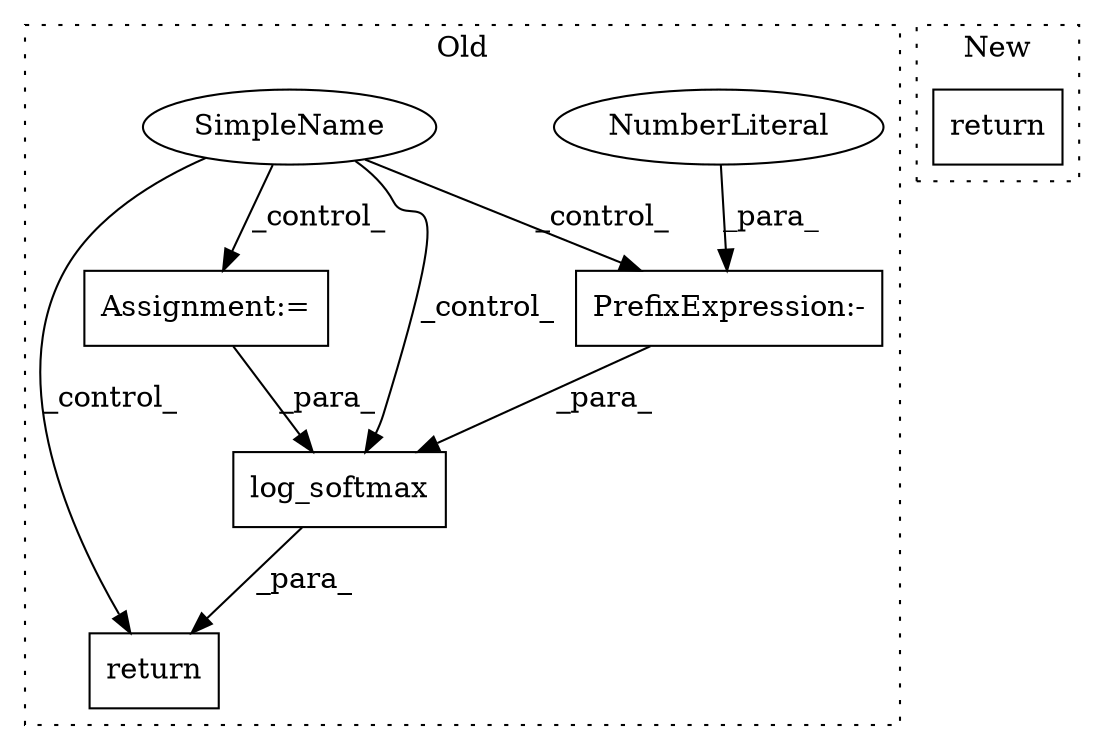 digraph G {
subgraph cluster0 {
1 [label="log_softmax" a="32" s="1384,1405" l="12,1" shape="box"];
3 [label="return" a="41" s="1357" l="7" shape="box"];
4 [label="Assignment:=" a="7" s="1305" l="1" shape="box"];
5 [label="PrefixExpression:-" a="38" s="1403" l="1" shape="box"];
6 [label="NumberLiteral" a="34" s="1404" l="1" shape="ellipse"];
7 [label="SimpleName" a="42" s="" l="" shape="ellipse"];
label = "Old";
style="dotted";
}
subgraph cluster1 {
2 [label="return" a="41" s="1059" l="7" shape="box"];
label = "New";
style="dotted";
}
1 -> 3 [label="_para_"];
4 -> 1 [label="_para_"];
5 -> 1 [label="_para_"];
6 -> 5 [label="_para_"];
7 -> 4 [label="_control_"];
7 -> 3 [label="_control_"];
7 -> 1 [label="_control_"];
7 -> 5 [label="_control_"];
}